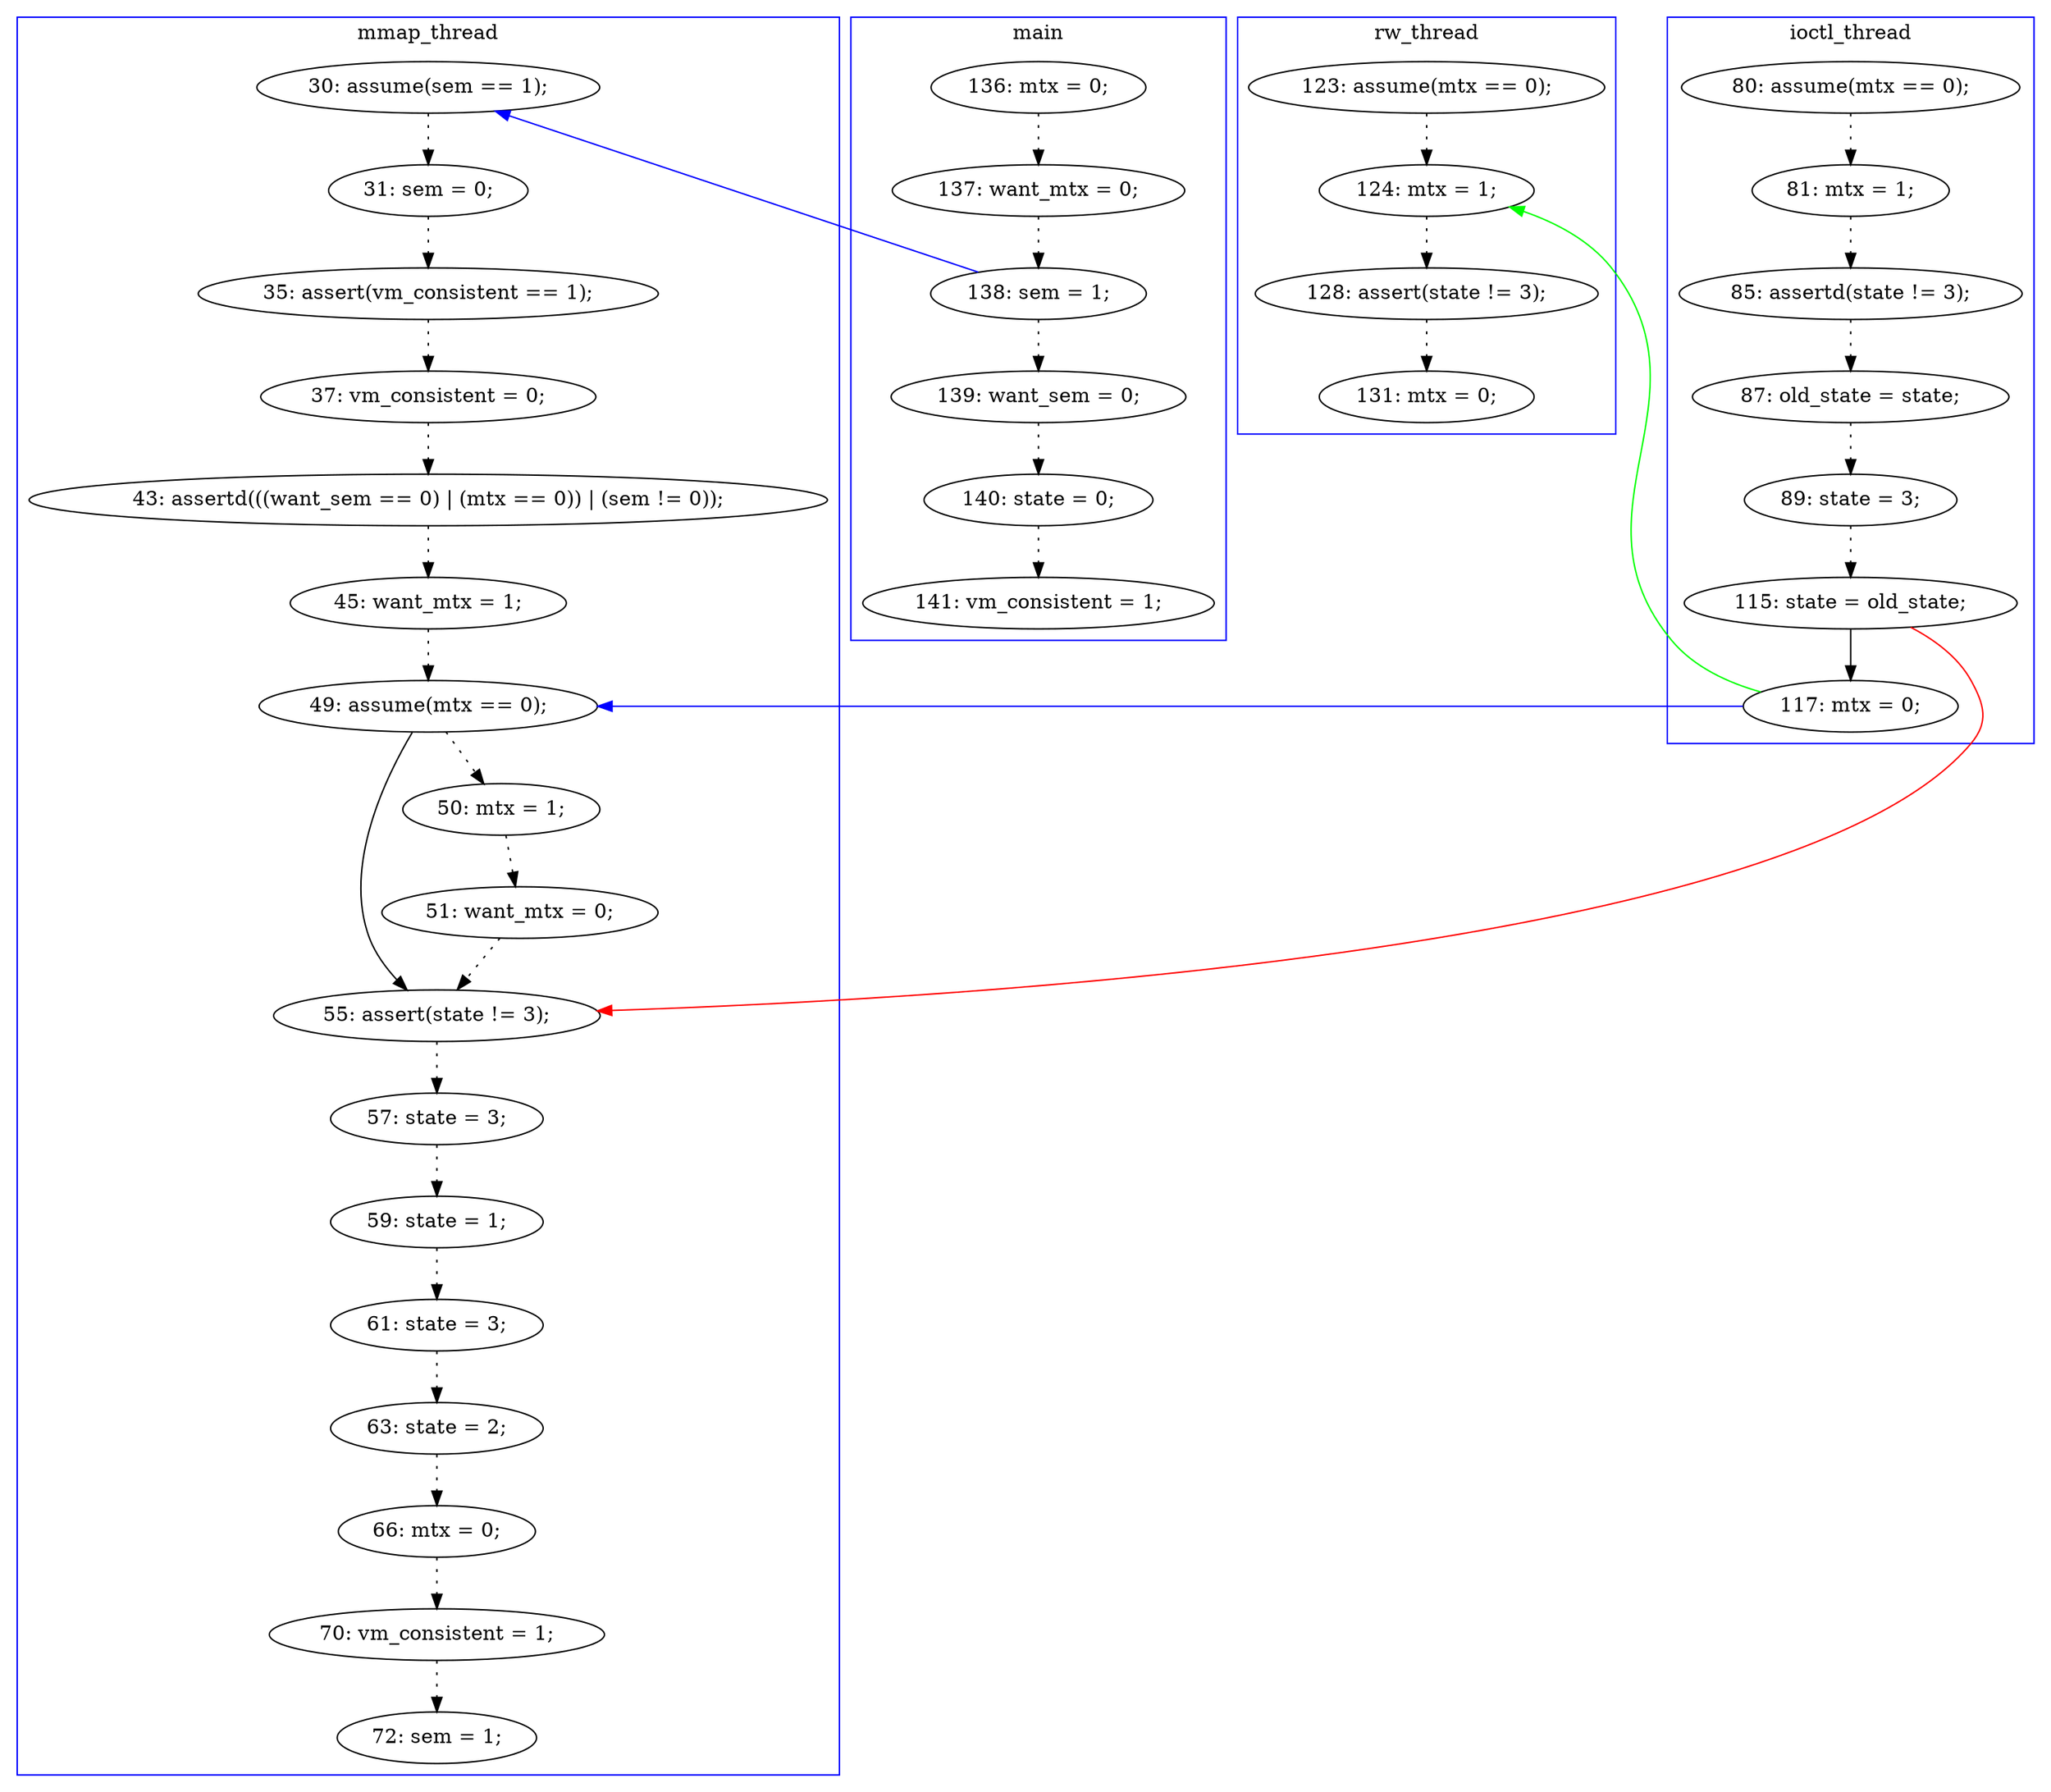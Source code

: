 digraph ProofObject {
	37 -> 38 [style = dotted, color = black]
	46 -> 47 [style = dotted, color = black]
	21 -> 30 [color = Red, constraint = false]
	18 -> 19 [style = dotted, color = black]
	28 -> 30 [style = dotted, color = black]
	12 -> 13 [style = dotted, color = black]
	14 -> 15 [style = dotted, color = black]
	32 -> 33 [style = dotted, color = black]
	26 -> 27 [style = dotted, color = black]
	11 -> 12 [style = dotted, color = black]
	20 -> 22 [style = dotted, color = black]
	4 -> 18 [color = Blue, constraint = false]
	22 -> 24 [style = dotted, color = black]
	15 -> 21 [style = dotted, color = black]
	45 -> 46 [style = dotted, color = black]
	30 -> 31 [style = dotted, color = black]
	2 -> 3 [style = dotted, color = black]
	19 -> 20 [style = dotted, color = black]
	31 -> 32 [style = dotted, color = black]
	6 -> 7 [style = dotted, color = black]
	34 -> 35 [style = dotted, color = black]
	5 -> 6 [style = dotted, color = black]
	23 -> 45 [color = Green, constraint = false]
	25 -> 26 [style = dotted, color = black]
	13 -> 14 [style = dotted, color = black]
	26 -> 30 [color = Black]
	44 -> 45 [style = dotted, color = black]
	27 -> 28 [style = dotted, color = black]
	24 -> 25 [style = dotted, color = black]
	23 -> 26 [color = Blue, constraint = false]
	35 -> 37 [style = dotted, color = black]
	21 -> 23 [color = Black]
	4 -> 5 [style = dotted, color = black]
	33 -> 34 [style = dotted, color = black]
	3 -> 4 [style = dotted, color = black]
	subgraph cluster0 {
		label = main
		color = blue
		3  [label = "137: want_mtx = 0;"]
		5  [label = "139: want_sem = 0;"]
		7  [label = "141: vm_consistent = 1;"]
		2  [label = "136: mtx = 0;"]
		4  [label = "138: sem = 1;"]
		6  [label = "140: state = 0;"]
	}
	subgraph cluster3 {
		label = rw_thread
		color = blue
		45  [label = "124: mtx = 1;"]
		44  [label = "123: assume(mtx == 0);"]
		46  [label = "128: assert(state != 3);"]
		47  [label = "131: mtx = 0;"]
	}
	subgraph cluster2 {
		label = ioctl_thread
		color = blue
		14  [label = "87: old_state = state;"]
		11  [label = "80: assume(mtx == 0);"]
		12  [label = "81: mtx = 1;"]
		21  [label = "115: state = old_state;"]
		23  [label = "117: mtx = 0;"]
		15  [label = "89: state = 3;"]
		13  [label = "85: assertd(state != 3);"]
	}
	subgraph cluster1 {
		label = mmap_thread
		color = blue
		35  [label = "66: mtx = 0;"]
		32  [label = "59: state = 1;"]
		37  [label = "70: vm_consistent = 1;"]
		34  [label = "63: state = 2;"]
		25  [label = "45: want_mtx = 1;"]
		28  [label = "51: want_mtx = 0;"]
		24  [label = "43: assertd(((want_sem == 0) | (mtx == 0)) | (sem != 0));"]
		20  [label = "35: assert(vm_consistent == 1);"]
		31  [label = "57: state = 3;"]
		30  [label = "55: assert(state != 3);"]
		27  [label = "50: mtx = 1;"]
		22  [label = "37: vm_consistent = 0;"]
		19  [label = "31: sem = 0;"]
		33  [label = "61: state = 3;"]
		18  [label = "30: assume(sem == 1);"]
		26  [label = "49: assume(mtx == 0);"]
		38  [label = "72: sem = 1;"]
	}
}